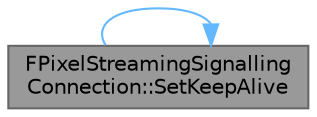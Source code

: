 digraph "FPixelStreamingSignallingConnection::SetKeepAlive"
{
 // INTERACTIVE_SVG=YES
 // LATEX_PDF_SIZE
  bgcolor="transparent";
  edge [fontname=Helvetica,fontsize=10,labelfontname=Helvetica,labelfontsize=10];
  node [fontname=Helvetica,fontsize=10,shape=box,height=0.2,width=0.4];
  rankdir="LR";
  Node1 [id="Node000001",label="FPixelStreamingSignalling\lConnection::SetKeepAlive",height=0.2,width=0.4,color="gray40", fillcolor="grey60", style="filled", fontcolor="black",tooltip="Enables or disables the keep alive pings on this connection."];
  Node1 -> Node1 [id="edge1_Node000001_Node000001",color="steelblue1",style="solid",tooltip=" "];
}
